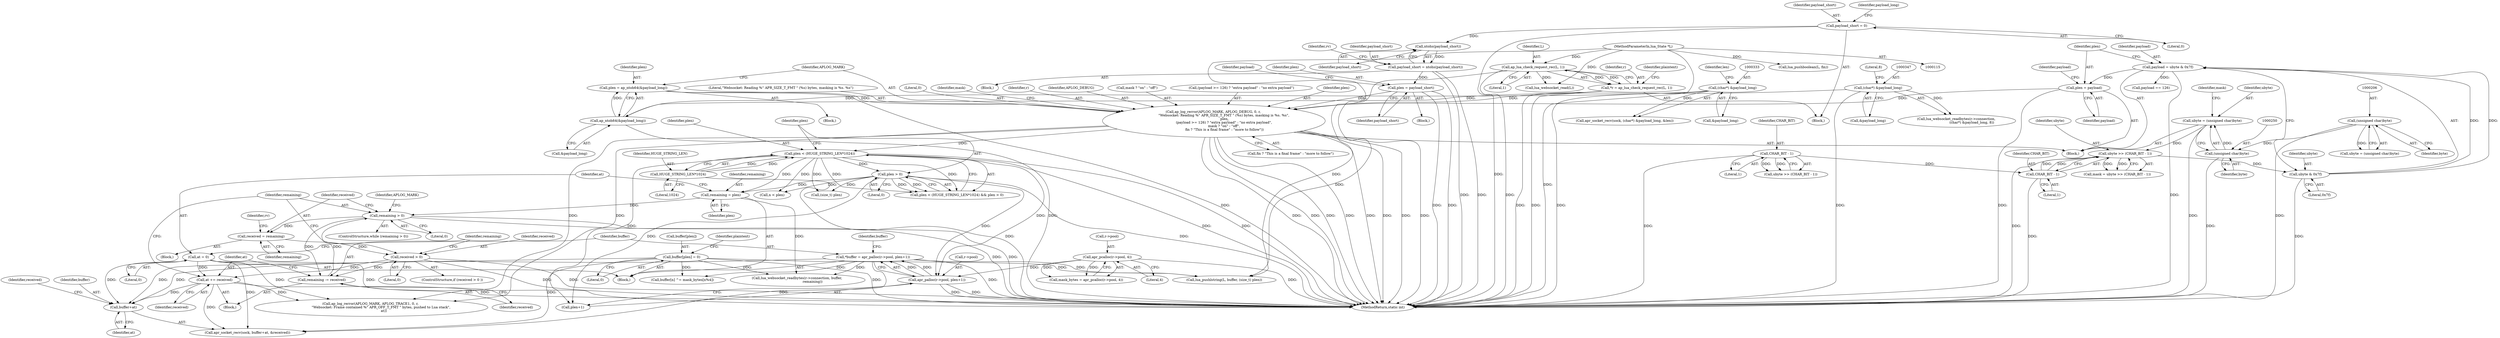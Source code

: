 digraph "0_httpd_643f0fcf3b8ab09a68f0ecd2aa37aafeda3e63ef@pointer" {
"1000473" [label="(Call,buffer+at)"];
"1000444" [label="(Call,*buffer = apr_palloc(r->pool, plen+1))"];
"1000446" [label="(Call,apr_palloc(r->pool, plen+1))"];
"1000160" [label="(Call,apr_pcalloc(r->pool, 4))"];
"1000425" [label="(Call,plen < (HUGE_STRING_LEN*1024))"];
"1000365" [label="(Call,ap_log_rerror(APLOG_MARK, APLOG_DEBUG, 0, r, \n                    \"Websocket: Reading %\" APR_SIZE_T_FMT \" (%s) bytes, masking is %s. %s\", \n                    plen,\n                    (payload >= 126) ? \"extra payload\" : \"no extra payload\", \n                    mask ? \"on\" : \"off\", \n                    fin ? \"This is a final frame\" : \"more to follow\"))"];
"1000144" [label="(Call,*r = ap_lua_check_request_rec(L, 1))"];
"1000146" [label="(Call,ap_lua_check_request_rec(L, 1))"];
"1000116" [label="(MethodParameterIn,lua_State *L)"];
"1000356" [label="(Call,plen = ap_ntoh64(&payload_long))"];
"1000358" [label="(Call,ap_ntoh64(&payload_long))"];
"1000332" [label="(Call,(char*) &payload_long)"];
"1000346" [label="(Call,(char*) &payload_long)"];
"1000310" [label="(Call,plen = payload_short)"];
"1000301" [label="(Call,payload_short = ntohs(payload_short))"];
"1000303" [label="(Call,ntohs(payload_short))"];
"1000133" [label="(Call,payload_short = 0)"];
"1000264" [label="(Call,plen = payload)"];
"1000259" [label="(Call,payload = ubyte & 0x7f)"];
"1000261" [label="(Call,ubyte & 0x7f)"];
"1000254" [label="(Call,ubyte >> (CHAR_BIT - 1))"];
"1000247" [label="(Call,ubyte = (unsigned char)byte)"];
"1000249" [label="(Call,(unsigned char)byte)"];
"1000205" [label="(Call,(unsigned char)byte)"];
"1000256" [label="(Call,CHAR_BIT - 1)"];
"1000212" [label="(Call,CHAR_BIT - 1)"];
"1000427" [label="(Call,HUGE_STRING_LEN*1024)"];
"1000430" [label="(Call,plen > 0)"];
"1000453" [label="(Call,buffer[plen] = 0)"];
"1000440" [label="(Call,at = 0)"];
"1000486" [label="(Call,at += received)"];
"1000479" [label="(Call,received > 0)"];
"1000466" [label="(Call,received = remaining)"];
"1000462" [label="(Call,remaining > 0)"];
"1000435" [label="(Call,remaining = plen)"];
"1000483" [label="(Call,remaining -= received)"];
"1000249" [label="(Call,(unsigned char)byte)"];
"1000365" [label="(Call,ap_log_rerror(APLOG_MARK, APLOG_DEBUG, 0, r, \n                    \"Websocket: Reading %\" APR_SIZE_T_FMT \" (%s) bytes, masking is %s. %s\", \n                    plen,\n                    (payload >= 126) ? \"extra payload\" : \"no extra payload\", \n                    mask ? \"on\" : \"off\", \n                    fin ? \"This is a final frame\" : \"more to follow\"))"];
"1000265" [label="(Identifier,plen)"];
"1000519" [label="(Call,buffer[n] ^= mask_bytes[n%4])"];
"1000382" [label="(Call,fin ? \"This is a final frame\" : \"more to follow\")"];
"1000482" [label="(Block,)"];
"1000453" [label="(Call,buffer[plen] = 0)"];
"1000117" [label="(Block,)"];
"1000477" [label="(Identifier,received)"];
"1000464" [label="(Literal,0)"];
"1000371" [label="(Identifier,plen)"];
"1000475" [label="(Identifier,at)"];
"1000207" [label="(Identifier,byte)"];
"1000500" [label="(Call,lua_websocket_readbytes(r->connection, buffer, \n                            remaining))"];
"1000528" [label="(Call,lua_pushlstring(L, buffer, (size_t) plen))"];
"1000304" [label="(Identifier,payload_short)"];
"1000254" [label="(Call,ubyte >> (CHAR_BIT - 1))"];
"1000487" [label="(Identifier,at)"];
"1000485" [label="(Identifier,received)"];
"1000470" [label="(Identifier,rv)"];
"1000161" [label="(Call,r->pool)"];
"1000158" [label="(Call,mask_bytes = apr_pcalloc(r->pool, 4))"];
"1000271" [label="(Block,)"];
"1000134" [label="(Identifier,payload_short)"];
"1000330" [label="(Call,apr_socket_recv(sock, (char*) &payload_long, &len))"];
"1000444" [label="(Call,*buffer = apr_palloc(r->pool, plen+1))"];
"1000436" [label="(Identifier,remaining)"];
"1000309" [label="(Block,)"];
"1000433" [label="(Block,)"];
"1000116" [label="(MethodParameterIn,lua_State *L)"];
"1000307" [label="(Identifier,rv)"];
"1000479" [label="(Call,received > 0)"];
"1000466" [label="(Call,received = remaining)"];
"1000437" [label="(Identifier,plen)"];
"1000455" [label="(Identifier,buffer)"];
"1000513" [label="(Call,n < plen)"];
"1000454" [label="(Call,buffer[plen])"];
"1000359" [label="(Call,&payload_long)"];
"1000302" [label="(Identifier,payload_short)"];
"1000461" [label="(ControlStructure,while (remaining > 0))"];
"1000435" [label="(Call,remaining = plen)"];
"1000478" [label="(ControlStructure,if (received > 0 ))"];
"1000356" [label="(Call,plen = ap_ntoh64(&payload_long))"];
"1000144" [label="(Call,*r = ap_lua_check_request_rec(L, 1))"];
"1000266" [label="(Identifier,payload)"];
"1000212" [label="(Call,CHAR_BIT - 1)"];
"1000205" [label="(Call,(unsigned char)byte)"];
"1000256" [label="(Call,CHAR_BIT - 1)"];
"1000311" [label="(Identifier,plen)"];
"1000253" [label="(Identifier,mask)"];
"1000319" [label="(Identifier,payload)"];
"1000255" [label="(Identifier,ubyte)"];
"1000428" [label="(Identifier,HUGE_STRING_LEN)"];
"1000432" [label="(Literal,0)"];
"1000531" [label="(Call,(size_t) plen)"];
"1000346" [label="(Call,(char*) &payload_long)"];
"1000147" [label="(Identifier,L)"];
"1000483" [label="(Call,remaining -= received)"];
"1000150" [label="(Identifier,plaintext)"];
"1000459" [label="(Identifier,plaintext)"];
"1000370" [label="(Literal,\"Websocket: Reading %\" APR_SIZE_T_FMT \" (%s) bytes, masking is %s. %s\")"];
"1000450" [label="(Call,plen+1)"];
"1000366" [label="(Identifier,APLOG_MARK)"];
"1000246" [label="(Block,)"];
"1000259" [label="(Call,payload = ubyte & 0x7f)"];
"1000481" [label="(Literal,0)"];
"1000357" [label="(Identifier,plen)"];
"1000164" [label="(Literal,4)"];
"1000160" [label="(Call,apr_pcalloc(r->pool, 4))"];
"1000430" [label="(Call,plen > 0)"];
"1000474" [label="(Identifier,buffer)"];
"1000446" [label="(Call,apr_palloc(r->pool, plen+1))"];
"1000488" [label="(Identifier,received)"];
"1000268" [label="(Call,payload == 126)"];
"1000312" [label="(Identifier,payload_short)"];
"1000463" [label="(Identifier,remaining)"];
"1000368" [label="(Literal,0)"];
"1000355" [label="(Block,)"];
"1000486" [label="(Call,at += received)"];
"1000332" [label="(Call,(char*) &payload_long)"];
"1000264" [label="(Call,plen = payload)"];
"1000425" [label="(Call,plen < (HUGE_STRING_LEN*1024))"];
"1000426" [label="(Identifier,plen)"];
"1000133" [label="(Call,payload_short = 0)"];
"1000431" [label="(Identifier,plen)"];
"1000387" [label="(Identifier,mask)"];
"1000342" [label="(Call,lua_websocket_readbytes(r->connection, \n                            (char*) &payload_long, 8))"];
"1000257" [label="(Identifier,CHAR_BIT)"];
"1000457" [label="(Literal,0)"];
"1000263" [label="(Literal,0x7f)"];
"1000489" [label="(Call,ap_log_rerror(APLOG_MARK, APLOG_TRACE1, 0, r, \n                    \"Websocket: Frame contained %\" APR_OFF_T_FMT \" bytes, pushed to Lua stack\", \n                        at))"];
"1000310" [label="(Call,plen = payload_short)"];
"1000348" [label="(Call,&payload_long)"];
"1000210" [label="(Call,ubyte >> (CHAR_BIT - 1))"];
"1000334" [label="(Call,&payload_long)"];
"1000442" [label="(Literal,0)"];
"1000214" [label="(Literal,1)"];
"1000203" [label="(Call,ubyte = (unsigned char)byte)"];
"1000252" [label="(Call,mask = ubyte >> (CHAR_BIT - 1))"];
"1000462" [label="(Call,remaining > 0)"];
"1000248" [label="(Identifier,ubyte)"];
"1000429" [label="(Literal,1024)"];
"1000146" [label="(Call,ap_lua_check_request_rec(L, 1))"];
"1000468" [label="(Identifier,remaining)"];
"1000471" [label="(Call,apr_socket_recv(sock, buffer+at, &received))"];
"1000247" [label="(Call,ubyte = (unsigned char)byte)"];
"1000563" [label="(Call,lua_websocket_read(L))"];
"1000138" [label="(Identifier,payload_long)"];
"1000145" [label="(Identifier,r)"];
"1000465" [label="(Block,)"];
"1000303" [label="(Call,ntohs(payload_short))"];
"1000251" [label="(Identifier,byte)"];
"1000447" [label="(Call,r->pool)"];
"1000369" [label="(Identifier,r)"];
"1000213" [label="(Identifier,CHAR_BIT)"];
"1000440" [label="(Call,at = 0)"];
"1000534" [label="(Call,lua_pushboolean(L, fin))"];
"1000258" [label="(Literal,1)"];
"1000135" [label="(Literal,0)"];
"1000480" [label="(Identifier,received)"];
"1000424" [label="(Call,plen < (HUGE_STRING_LEN*1024) && plen > 0)"];
"1000427" [label="(Call,HUGE_STRING_LEN*1024)"];
"1000260" [label="(Identifier,payload)"];
"1000262" [label="(Identifier,ubyte)"];
"1000301" [label="(Call,payload_short = ntohs(payload_short))"];
"1000441" [label="(Identifier,at)"];
"1000367" [label="(Identifier,APLOG_DEBUG)"];
"1000269" [label="(Identifier,payload)"];
"1000350" [label="(Literal,8)"];
"1000467" [label="(Identifier,received)"];
"1000378" [label="(Call,mask ? \"on\" : \"off\")"];
"1000358" [label="(Call,ap_ntoh64(&payload_long))"];
"1000445" [label="(Identifier,buffer)"];
"1000372" [label="(Call,(payload >= 126) ? \"extra payload\" : \"no extra payload\")"];
"1000337" [label="(Identifier,len)"];
"1000261" [label="(Call,ubyte & 0x7f)"];
"1000148" [label="(Literal,1)"];
"1000484" [label="(Identifier,remaining)"];
"1000567" [label="(MethodReturn,static int)"];
"1000473" [label="(Call,buffer+at)"];
"1000490" [label="(Identifier,APLOG_MARK)"];
"1000473" -> "1000471"  [label="AST: "];
"1000473" -> "1000475"  [label="CFG: "];
"1000474" -> "1000473"  [label="AST: "];
"1000475" -> "1000473"  [label="AST: "];
"1000477" -> "1000473"  [label="CFG: "];
"1000444" -> "1000473"  [label="DDG: "];
"1000453" -> "1000473"  [label="DDG: "];
"1000440" -> "1000473"  [label="DDG: "];
"1000486" -> "1000473"  [label="DDG: "];
"1000444" -> "1000433"  [label="AST: "];
"1000444" -> "1000446"  [label="CFG: "];
"1000445" -> "1000444"  [label="AST: "];
"1000446" -> "1000444"  [label="AST: "];
"1000455" -> "1000444"  [label="CFG: "];
"1000444" -> "1000567"  [label="DDG: "];
"1000446" -> "1000444"  [label="DDG: "];
"1000446" -> "1000444"  [label="DDG: "];
"1000444" -> "1000471"  [label="DDG: "];
"1000444" -> "1000500"  [label="DDG: "];
"1000444" -> "1000519"  [label="DDG: "];
"1000444" -> "1000528"  [label="DDG: "];
"1000446" -> "1000450"  [label="CFG: "];
"1000447" -> "1000446"  [label="AST: "];
"1000450" -> "1000446"  [label="AST: "];
"1000446" -> "1000567"  [label="DDG: "];
"1000446" -> "1000567"  [label="DDG: "];
"1000160" -> "1000446"  [label="DDG: "];
"1000425" -> "1000446"  [label="DDG: "];
"1000430" -> "1000446"  [label="DDG: "];
"1000160" -> "1000158"  [label="AST: "];
"1000160" -> "1000164"  [label="CFG: "];
"1000161" -> "1000160"  [label="AST: "];
"1000164" -> "1000160"  [label="AST: "];
"1000158" -> "1000160"  [label="CFG: "];
"1000160" -> "1000567"  [label="DDG: "];
"1000160" -> "1000158"  [label="DDG: "];
"1000160" -> "1000158"  [label="DDG: "];
"1000425" -> "1000424"  [label="AST: "];
"1000425" -> "1000427"  [label="CFG: "];
"1000426" -> "1000425"  [label="AST: "];
"1000427" -> "1000425"  [label="AST: "];
"1000431" -> "1000425"  [label="CFG: "];
"1000424" -> "1000425"  [label="CFG: "];
"1000425" -> "1000567"  [label="DDG: "];
"1000425" -> "1000567"  [label="DDG: "];
"1000425" -> "1000424"  [label="DDG: "];
"1000425" -> "1000424"  [label="DDG: "];
"1000365" -> "1000425"  [label="DDG: "];
"1000427" -> "1000425"  [label="DDG: "];
"1000427" -> "1000425"  [label="DDG: "];
"1000425" -> "1000430"  [label="DDG: "];
"1000425" -> "1000435"  [label="DDG: "];
"1000425" -> "1000450"  [label="DDG: "];
"1000425" -> "1000513"  [label="DDG: "];
"1000425" -> "1000531"  [label="DDG: "];
"1000365" -> "1000246"  [label="AST: "];
"1000365" -> "1000382"  [label="CFG: "];
"1000366" -> "1000365"  [label="AST: "];
"1000367" -> "1000365"  [label="AST: "];
"1000368" -> "1000365"  [label="AST: "];
"1000369" -> "1000365"  [label="AST: "];
"1000370" -> "1000365"  [label="AST: "];
"1000371" -> "1000365"  [label="AST: "];
"1000372" -> "1000365"  [label="AST: "];
"1000378" -> "1000365"  [label="AST: "];
"1000382" -> "1000365"  [label="AST: "];
"1000387" -> "1000365"  [label="CFG: "];
"1000365" -> "1000567"  [label="DDG: "];
"1000365" -> "1000567"  [label="DDG: "];
"1000365" -> "1000567"  [label="DDG: "];
"1000365" -> "1000567"  [label="DDG: "];
"1000365" -> "1000567"  [label="DDG: "];
"1000365" -> "1000567"  [label="DDG: "];
"1000365" -> "1000567"  [label="DDG: "];
"1000365" -> "1000567"  [label="DDG: "];
"1000144" -> "1000365"  [label="DDG: "];
"1000356" -> "1000365"  [label="DDG: "];
"1000310" -> "1000365"  [label="DDG: "];
"1000264" -> "1000365"  [label="DDG: "];
"1000365" -> "1000489"  [label="DDG: "];
"1000365" -> "1000489"  [label="DDG: "];
"1000144" -> "1000117"  [label="AST: "];
"1000144" -> "1000146"  [label="CFG: "];
"1000145" -> "1000144"  [label="AST: "];
"1000146" -> "1000144"  [label="AST: "];
"1000150" -> "1000144"  [label="CFG: "];
"1000144" -> "1000567"  [label="DDG: "];
"1000144" -> "1000567"  [label="DDG: "];
"1000146" -> "1000144"  [label="DDG: "];
"1000146" -> "1000144"  [label="DDG: "];
"1000146" -> "1000148"  [label="CFG: "];
"1000147" -> "1000146"  [label="AST: "];
"1000148" -> "1000146"  [label="AST: "];
"1000146" -> "1000567"  [label="DDG: "];
"1000116" -> "1000146"  [label="DDG: "];
"1000146" -> "1000528"  [label="DDG: "];
"1000146" -> "1000563"  [label="DDG: "];
"1000116" -> "1000115"  [label="AST: "];
"1000116" -> "1000567"  [label="DDG: "];
"1000116" -> "1000528"  [label="DDG: "];
"1000116" -> "1000534"  [label="DDG: "];
"1000116" -> "1000563"  [label="DDG: "];
"1000356" -> "1000355"  [label="AST: "];
"1000356" -> "1000358"  [label="CFG: "];
"1000357" -> "1000356"  [label="AST: "];
"1000358" -> "1000356"  [label="AST: "];
"1000366" -> "1000356"  [label="CFG: "];
"1000356" -> "1000567"  [label="DDG: "];
"1000358" -> "1000356"  [label="DDG: "];
"1000358" -> "1000359"  [label="CFG: "];
"1000359" -> "1000358"  [label="AST: "];
"1000358" -> "1000567"  [label="DDG: "];
"1000332" -> "1000358"  [label="DDG: "];
"1000346" -> "1000358"  [label="DDG: "];
"1000332" -> "1000330"  [label="AST: "];
"1000332" -> "1000334"  [label="CFG: "];
"1000333" -> "1000332"  [label="AST: "];
"1000334" -> "1000332"  [label="AST: "];
"1000337" -> "1000332"  [label="CFG: "];
"1000332" -> "1000567"  [label="DDG: "];
"1000332" -> "1000330"  [label="DDG: "];
"1000346" -> "1000342"  [label="AST: "];
"1000346" -> "1000348"  [label="CFG: "];
"1000347" -> "1000346"  [label="AST: "];
"1000348" -> "1000346"  [label="AST: "];
"1000350" -> "1000346"  [label="CFG: "];
"1000346" -> "1000567"  [label="DDG: "];
"1000346" -> "1000342"  [label="DDG: "];
"1000310" -> "1000309"  [label="AST: "];
"1000310" -> "1000312"  [label="CFG: "];
"1000311" -> "1000310"  [label="AST: "];
"1000312" -> "1000310"  [label="AST: "];
"1000319" -> "1000310"  [label="CFG: "];
"1000310" -> "1000567"  [label="DDG: "];
"1000310" -> "1000567"  [label="DDG: "];
"1000301" -> "1000310"  [label="DDG: "];
"1000301" -> "1000271"  [label="AST: "];
"1000301" -> "1000303"  [label="CFG: "];
"1000302" -> "1000301"  [label="AST: "];
"1000303" -> "1000301"  [label="AST: "];
"1000307" -> "1000301"  [label="CFG: "];
"1000301" -> "1000567"  [label="DDG: "];
"1000301" -> "1000567"  [label="DDG: "];
"1000303" -> "1000301"  [label="DDG: "];
"1000303" -> "1000304"  [label="CFG: "];
"1000304" -> "1000303"  [label="AST: "];
"1000133" -> "1000303"  [label="DDG: "];
"1000133" -> "1000117"  [label="AST: "];
"1000133" -> "1000135"  [label="CFG: "];
"1000134" -> "1000133"  [label="AST: "];
"1000135" -> "1000133"  [label="AST: "];
"1000138" -> "1000133"  [label="CFG: "];
"1000133" -> "1000567"  [label="DDG: "];
"1000264" -> "1000246"  [label="AST: "];
"1000264" -> "1000266"  [label="CFG: "];
"1000265" -> "1000264"  [label="AST: "];
"1000266" -> "1000264"  [label="AST: "];
"1000269" -> "1000264"  [label="CFG: "];
"1000264" -> "1000567"  [label="DDG: "];
"1000259" -> "1000264"  [label="DDG: "];
"1000259" -> "1000246"  [label="AST: "];
"1000259" -> "1000261"  [label="CFG: "];
"1000260" -> "1000259"  [label="AST: "];
"1000261" -> "1000259"  [label="AST: "];
"1000265" -> "1000259"  [label="CFG: "];
"1000259" -> "1000567"  [label="DDG: "];
"1000261" -> "1000259"  [label="DDG: "];
"1000261" -> "1000259"  [label="DDG: "];
"1000259" -> "1000268"  [label="DDG: "];
"1000261" -> "1000263"  [label="CFG: "];
"1000262" -> "1000261"  [label="AST: "];
"1000263" -> "1000261"  [label="AST: "];
"1000261" -> "1000567"  [label="DDG: "];
"1000254" -> "1000261"  [label="DDG: "];
"1000254" -> "1000252"  [label="AST: "];
"1000254" -> "1000256"  [label="CFG: "];
"1000255" -> "1000254"  [label="AST: "];
"1000256" -> "1000254"  [label="AST: "];
"1000252" -> "1000254"  [label="CFG: "];
"1000254" -> "1000567"  [label="DDG: "];
"1000254" -> "1000252"  [label="DDG: "];
"1000254" -> "1000252"  [label="DDG: "];
"1000247" -> "1000254"  [label="DDG: "];
"1000256" -> "1000254"  [label="DDG: "];
"1000256" -> "1000254"  [label="DDG: "];
"1000247" -> "1000246"  [label="AST: "];
"1000247" -> "1000249"  [label="CFG: "];
"1000248" -> "1000247"  [label="AST: "];
"1000249" -> "1000247"  [label="AST: "];
"1000253" -> "1000247"  [label="CFG: "];
"1000247" -> "1000567"  [label="DDG: "];
"1000249" -> "1000247"  [label="DDG: "];
"1000249" -> "1000251"  [label="CFG: "];
"1000250" -> "1000249"  [label="AST: "];
"1000251" -> "1000249"  [label="AST: "];
"1000249" -> "1000567"  [label="DDG: "];
"1000205" -> "1000249"  [label="DDG: "];
"1000205" -> "1000203"  [label="AST: "];
"1000205" -> "1000207"  [label="CFG: "];
"1000206" -> "1000205"  [label="AST: "];
"1000207" -> "1000205"  [label="AST: "];
"1000203" -> "1000205"  [label="CFG: "];
"1000205" -> "1000567"  [label="DDG: "];
"1000205" -> "1000203"  [label="DDG: "];
"1000256" -> "1000258"  [label="CFG: "];
"1000257" -> "1000256"  [label="AST: "];
"1000258" -> "1000256"  [label="AST: "];
"1000256" -> "1000567"  [label="DDG: "];
"1000212" -> "1000256"  [label="DDG: "];
"1000212" -> "1000210"  [label="AST: "];
"1000212" -> "1000214"  [label="CFG: "];
"1000213" -> "1000212"  [label="AST: "];
"1000214" -> "1000212"  [label="AST: "];
"1000210" -> "1000212"  [label="CFG: "];
"1000212" -> "1000567"  [label="DDG: "];
"1000212" -> "1000210"  [label="DDG: "];
"1000212" -> "1000210"  [label="DDG: "];
"1000427" -> "1000429"  [label="CFG: "];
"1000428" -> "1000427"  [label="AST: "];
"1000429" -> "1000427"  [label="AST: "];
"1000427" -> "1000567"  [label="DDG: "];
"1000430" -> "1000424"  [label="AST: "];
"1000430" -> "1000432"  [label="CFG: "];
"1000431" -> "1000430"  [label="AST: "];
"1000432" -> "1000430"  [label="AST: "];
"1000424" -> "1000430"  [label="CFG: "];
"1000430" -> "1000567"  [label="DDG: "];
"1000430" -> "1000424"  [label="DDG: "];
"1000430" -> "1000424"  [label="DDG: "];
"1000430" -> "1000435"  [label="DDG: "];
"1000430" -> "1000450"  [label="DDG: "];
"1000430" -> "1000513"  [label="DDG: "];
"1000430" -> "1000531"  [label="DDG: "];
"1000453" -> "1000433"  [label="AST: "];
"1000453" -> "1000457"  [label="CFG: "];
"1000454" -> "1000453"  [label="AST: "];
"1000457" -> "1000453"  [label="AST: "];
"1000459" -> "1000453"  [label="CFG: "];
"1000453" -> "1000567"  [label="DDG: "];
"1000453" -> "1000471"  [label="DDG: "];
"1000453" -> "1000500"  [label="DDG: "];
"1000453" -> "1000519"  [label="DDG: "];
"1000453" -> "1000528"  [label="DDG: "];
"1000440" -> "1000433"  [label="AST: "];
"1000440" -> "1000442"  [label="CFG: "];
"1000441" -> "1000440"  [label="AST: "];
"1000442" -> "1000440"  [label="AST: "];
"1000445" -> "1000440"  [label="CFG: "];
"1000440" -> "1000567"  [label="DDG: "];
"1000440" -> "1000471"  [label="DDG: "];
"1000440" -> "1000486"  [label="DDG: "];
"1000440" -> "1000489"  [label="DDG: "];
"1000486" -> "1000482"  [label="AST: "];
"1000486" -> "1000488"  [label="CFG: "];
"1000487" -> "1000486"  [label="AST: "];
"1000488" -> "1000486"  [label="AST: "];
"1000463" -> "1000486"  [label="CFG: "];
"1000486" -> "1000567"  [label="DDG: "];
"1000486" -> "1000471"  [label="DDG: "];
"1000479" -> "1000486"  [label="DDG: "];
"1000486" -> "1000489"  [label="DDG: "];
"1000479" -> "1000478"  [label="AST: "];
"1000479" -> "1000481"  [label="CFG: "];
"1000480" -> "1000479"  [label="AST: "];
"1000481" -> "1000479"  [label="AST: "];
"1000463" -> "1000479"  [label="CFG: "];
"1000484" -> "1000479"  [label="CFG: "];
"1000479" -> "1000567"  [label="DDG: "];
"1000479" -> "1000567"  [label="DDG: "];
"1000466" -> "1000479"  [label="DDG: "];
"1000479" -> "1000483"  [label="DDG: "];
"1000466" -> "1000465"  [label="AST: "];
"1000466" -> "1000468"  [label="CFG: "];
"1000467" -> "1000466"  [label="AST: "];
"1000468" -> "1000466"  [label="AST: "];
"1000470" -> "1000466"  [label="CFG: "];
"1000462" -> "1000466"  [label="DDG: "];
"1000462" -> "1000461"  [label="AST: "];
"1000462" -> "1000464"  [label="CFG: "];
"1000463" -> "1000462"  [label="AST: "];
"1000464" -> "1000462"  [label="AST: "];
"1000467" -> "1000462"  [label="CFG: "];
"1000490" -> "1000462"  [label="CFG: "];
"1000462" -> "1000567"  [label="DDG: "];
"1000462" -> "1000567"  [label="DDG: "];
"1000435" -> "1000462"  [label="DDG: "];
"1000483" -> "1000462"  [label="DDG: "];
"1000462" -> "1000483"  [label="DDG: "];
"1000435" -> "1000433"  [label="AST: "];
"1000435" -> "1000437"  [label="CFG: "];
"1000436" -> "1000435"  [label="AST: "];
"1000437" -> "1000435"  [label="AST: "];
"1000441" -> "1000435"  [label="CFG: "];
"1000435" -> "1000500"  [label="DDG: "];
"1000483" -> "1000482"  [label="AST: "];
"1000483" -> "1000485"  [label="CFG: "];
"1000484" -> "1000483"  [label="AST: "];
"1000485" -> "1000483"  [label="AST: "];
"1000487" -> "1000483"  [label="CFG: "];
}
